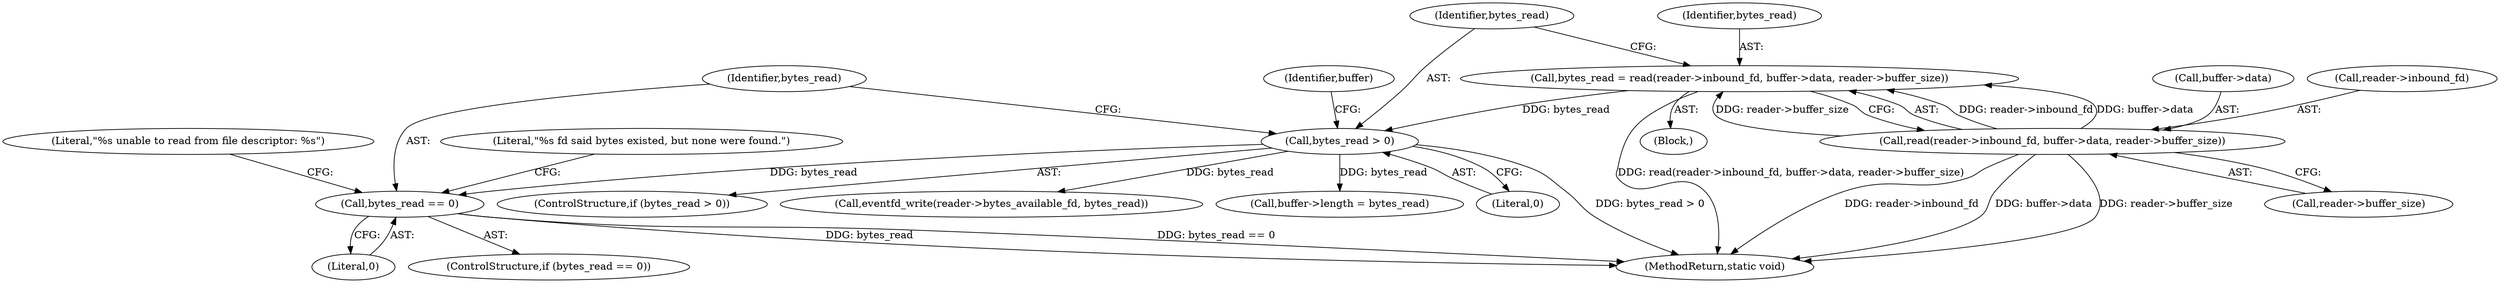 digraph "0_Android_472271b153c5dc53c28beac55480a8d8434b2d5c_58@API" {
"1000175" [label="(Call,bytes_read == 0)"];
"1000153" [label="(Call,bytes_read > 0)"];
"1000140" [label="(Call,bytes_read = read(reader->inbound_fd, buffer->data, reader->buffer_size))"];
"1000142" [label="(Call,read(reader->inbound_fd, buffer->data, reader->buffer_size))"];
"1000175" [label="(Call,bytes_read == 0)"];
"1000157" [label="(Call,buffer->length = bytes_read)"];
"1000154" [label="(Identifier,bytes_read)"];
"1000141" [label="(Identifier,bytes_read)"];
"1000142" [label="(Call,read(reader->inbound_fd, buffer->data, reader->buffer_size))"];
"1000140" [label="(Call,bytes_read = read(reader->inbound_fd, buffer->data, reader->buffer_size))"];
"1000183" [label="(Literal,\"%s unable to read from file descriptor: %s\")"];
"1000153" [label="(Call,bytes_read > 0)"];
"1000155" [label="(Literal,0)"];
"1000176" [label="(Identifier,bytes_read)"];
"1000177" [label="(Literal,0)"];
"1000174" [label="(ControlStructure,if (bytes_read == 0))"];
"1000149" [label="(Call,reader->buffer_size)"];
"1000189" [label="(MethodReturn,static void)"];
"1000152" [label="(ControlStructure,if (bytes_read > 0))"];
"1000102" [label="(Block,)"];
"1000167" [label="(Call,eventfd_write(reader->bytes_available_fd, bytes_read))"];
"1000146" [label="(Call,buffer->data)"];
"1000159" [label="(Identifier,buffer)"];
"1000143" [label="(Call,reader->inbound_fd)"];
"1000179" [label="(Literal,\"%s fd said bytes existed, but none were found.\")"];
"1000175" -> "1000174"  [label="AST: "];
"1000175" -> "1000177"  [label="CFG: "];
"1000176" -> "1000175"  [label="AST: "];
"1000177" -> "1000175"  [label="AST: "];
"1000179" -> "1000175"  [label="CFG: "];
"1000183" -> "1000175"  [label="CFG: "];
"1000175" -> "1000189"  [label="DDG: bytes_read"];
"1000175" -> "1000189"  [label="DDG: bytes_read == 0"];
"1000153" -> "1000175"  [label="DDG: bytes_read"];
"1000153" -> "1000152"  [label="AST: "];
"1000153" -> "1000155"  [label="CFG: "];
"1000154" -> "1000153"  [label="AST: "];
"1000155" -> "1000153"  [label="AST: "];
"1000159" -> "1000153"  [label="CFG: "];
"1000176" -> "1000153"  [label="CFG: "];
"1000153" -> "1000189"  [label="DDG: bytes_read > 0"];
"1000140" -> "1000153"  [label="DDG: bytes_read"];
"1000153" -> "1000157"  [label="DDG: bytes_read"];
"1000153" -> "1000167"  [label="DDG: bytes_read"];
"1000140" -> "1000102"  [label="AST: "];
"1000140" -> "1000142"  [label="CFG: "];
"1000141" -> "1000140"  [label="AST: "];
"1000142" -> "1000140"  [label="AST: "];
"1000154" -> "1000140"  [label="CFG: "];
"1000140" -> "1000189"  [label="DDG: read(reader->inbound_fd, buffer->data, reader->buffer_size)"];
"1000142" -> "1000140"  [label="DDG: reader->inbound_fd"];
"1000142" -> "1000140"  [label="DDG: buffer->data"];
"1000142" -> "1000140"  [label="DDG: reader->buffer_size"];
"1000142" -> "1000149"  [label="CFG: "];
"1000143" -> "1000142"  [label="AST: "];
"1000146" -> "1000142"  [label="AST: "];
"1000149" -> "1000142"  [label="AST: "];
"1000142" -> "1000189"  [label="DDG: reader->buffer_size"];
"1000142" -> "1000189"  [label="DDG: reader->inbound_fd"];
"1000142" -> "1000189"  [label="DDG: buffer->data"];
}
